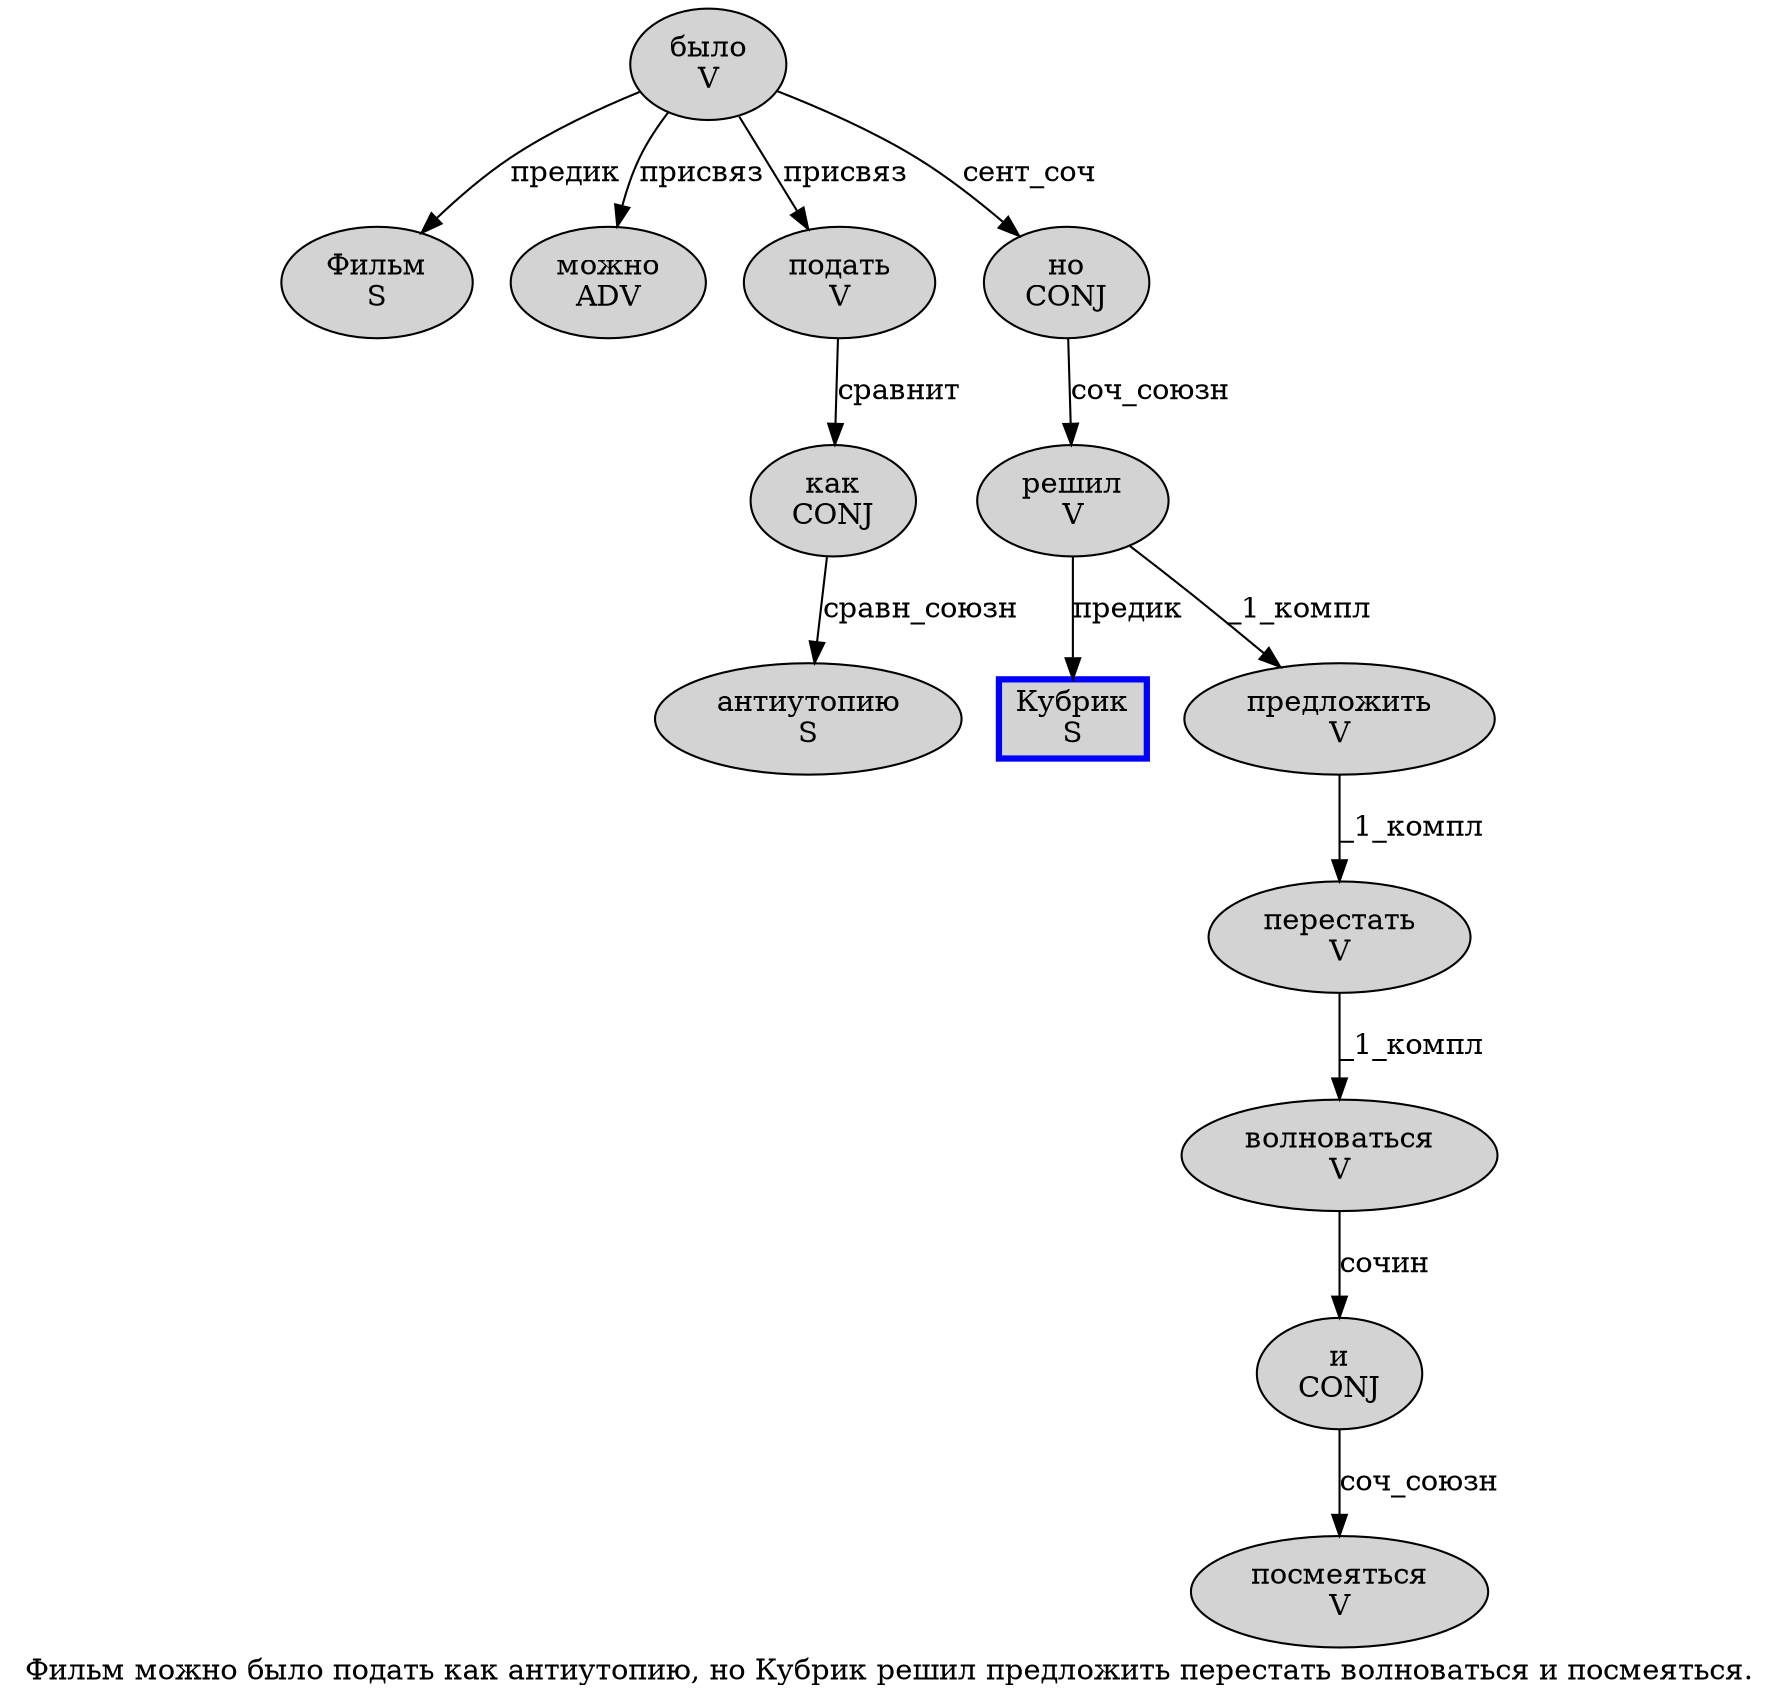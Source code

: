 digraph SENTENCE_4029 {
	graph [label="Фильм можно было подать как антиутопию, но Кубрик решил предложить перестать волноваться и посмеяться."]
	node [style=filled]
		0 [label="Фильм
S" color="" fillcolor=lightgray penwidth=1 shape=ellipse]
		1 [label="можно
ADV" color="" fillcolor=lightgray penwidth=1 shape=ellipse]
		2 [label="было
V" color="" fillcolor=lightgray penwidth=1 shape=ellipse]
		3 [label="подать
V" color="" fillcolor=lightgray penwidth=1 shape=ellipse]
		4 [label="как
CONJ" color="" fillcolor=lightgray penwidth=1 shape=ellipse]
		5 [label="антиутопию
S" color="" fillcolor=lightgray penwidth=1 shape=ellipse]
		7 [label="но
CONJ" color="" fillcolor=lightgray penwidth=1 shape=ellipse]
		8 [label="Кубрик
S" color=blue fillcolor=lightgray penwidth=3 shape=box]
		9 [label="решил
V" color="" fillcolor=lightgray penwidth=1 shape=ellipse]
		10 [label="предложить
V" color="" fillcolor=lightgray penwidth=1 shape=ellipse]
		11 [label="перестать
V" color="" fillcolor=lightgray penwidth=1 shape=ellipse]
		12 [label="волноваться
V" color="" fillcolor=lightgray penwidth=1 shape=ellipse]
		13 [label="и
CONJ" color="" fillcolor=lightgray penwidth=1 shape=ellipse]
		14 [label="посмеяться
V" color="" fillcolor=lightgray penwidth=1 shape=ellipse]
			10 -> 11 [label="_1_компл"]
			4 -> 5 [label="сравн_союзн"]
			13 -> 14 [label="соч_союзн"]
			12 -> 13 [label="сочин"]
			9 -> 8 [label="предик"]
			9 -> 10 [label="_1_компл"]
			11 -> 12 [label="_1_компл"]
			3 -> 4 [label="сравнит"]
			7 -> 9 [label="соч_союзн"]
			2 -> 0 [label="предик"]
			2 -> 1 [label="присвяз"]
			2 -> 3 [label="присвяз"]
			2 -> 7 [label="сент_соч"]
}